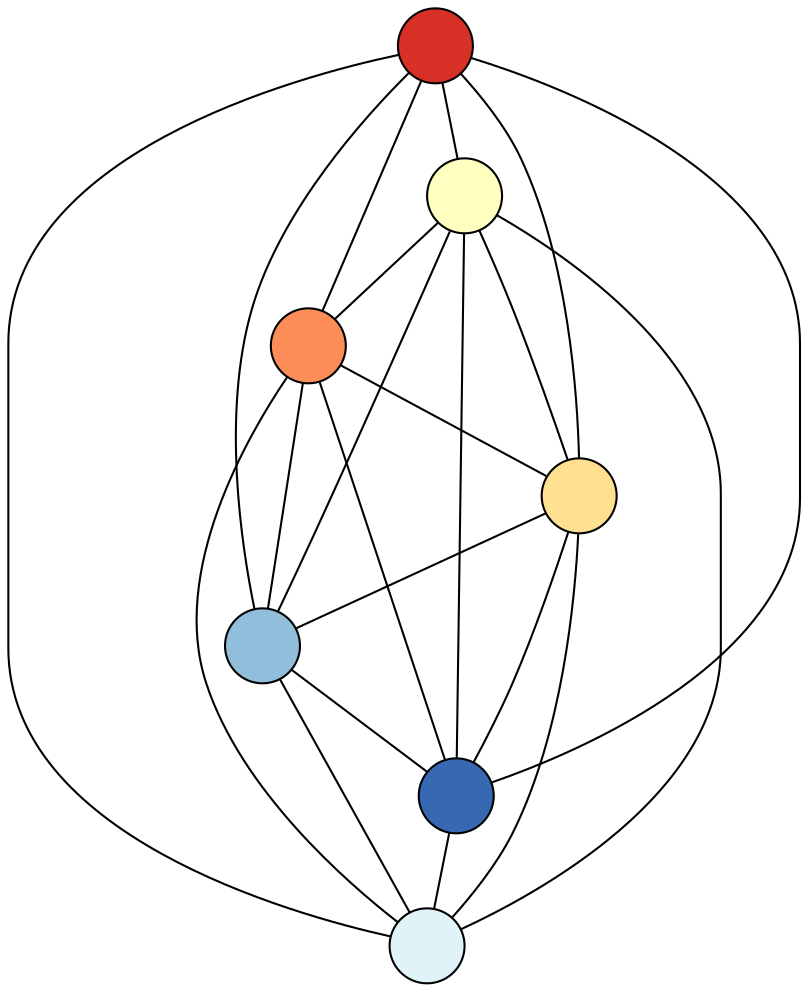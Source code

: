 // https://dreampuf.github.io/GraphvizOnline/
// Run with engine "circo"
// Favicon color #3669B2
// Color palettes to explore:
// https://coolors.co/3669b2-e3b505-95190c-610345-727d71
digraph G {
    node [colorscheme="rdylbu7"]
    D[shape=circle label="" fillcolor="3" style="filled"]
    A[shape=circle label="" fillcolor="1" style="filled"]
    G[shape=circle label="" fillcolor="5" style="filled"]
    E[shape=circle label="" fillcolor="6" style="filled"]
    C[shape=circle label="" fillcolor="2" style="filled"]
    B[shape=circle label="" fillcolor="4" style="filled"]
    F[shape=circle label="" fillcolor="#3669B2" style="filled"]

    A -> B[dir=none] ;
    A -> C[dir=none] ;
    A -> D[dir=none] ;
    A -> E[dir=none] ;
    A -> F[dir=none] ;
    A -> G[dir=none] ;
    B -> C[dir=none] ;
    B -> D[dir=none] ;
    B -> E[dir=none] ;
    B -> F[dir=none] ;
    B -> G[dir=none] ;
    C -> D[dir=none] ;
    C -> E[dir=none] ;
    C -> F[dir=none] ;
    C -> G[dir=none] ;
    D -> E[dir=none] ;
    D -> F[dir=none] ;
    D -> G[dir=none] ;
    E -> F[dir=none] ;
    E -> G[dir=none] ;
    F -> G[dir=none] ;
}